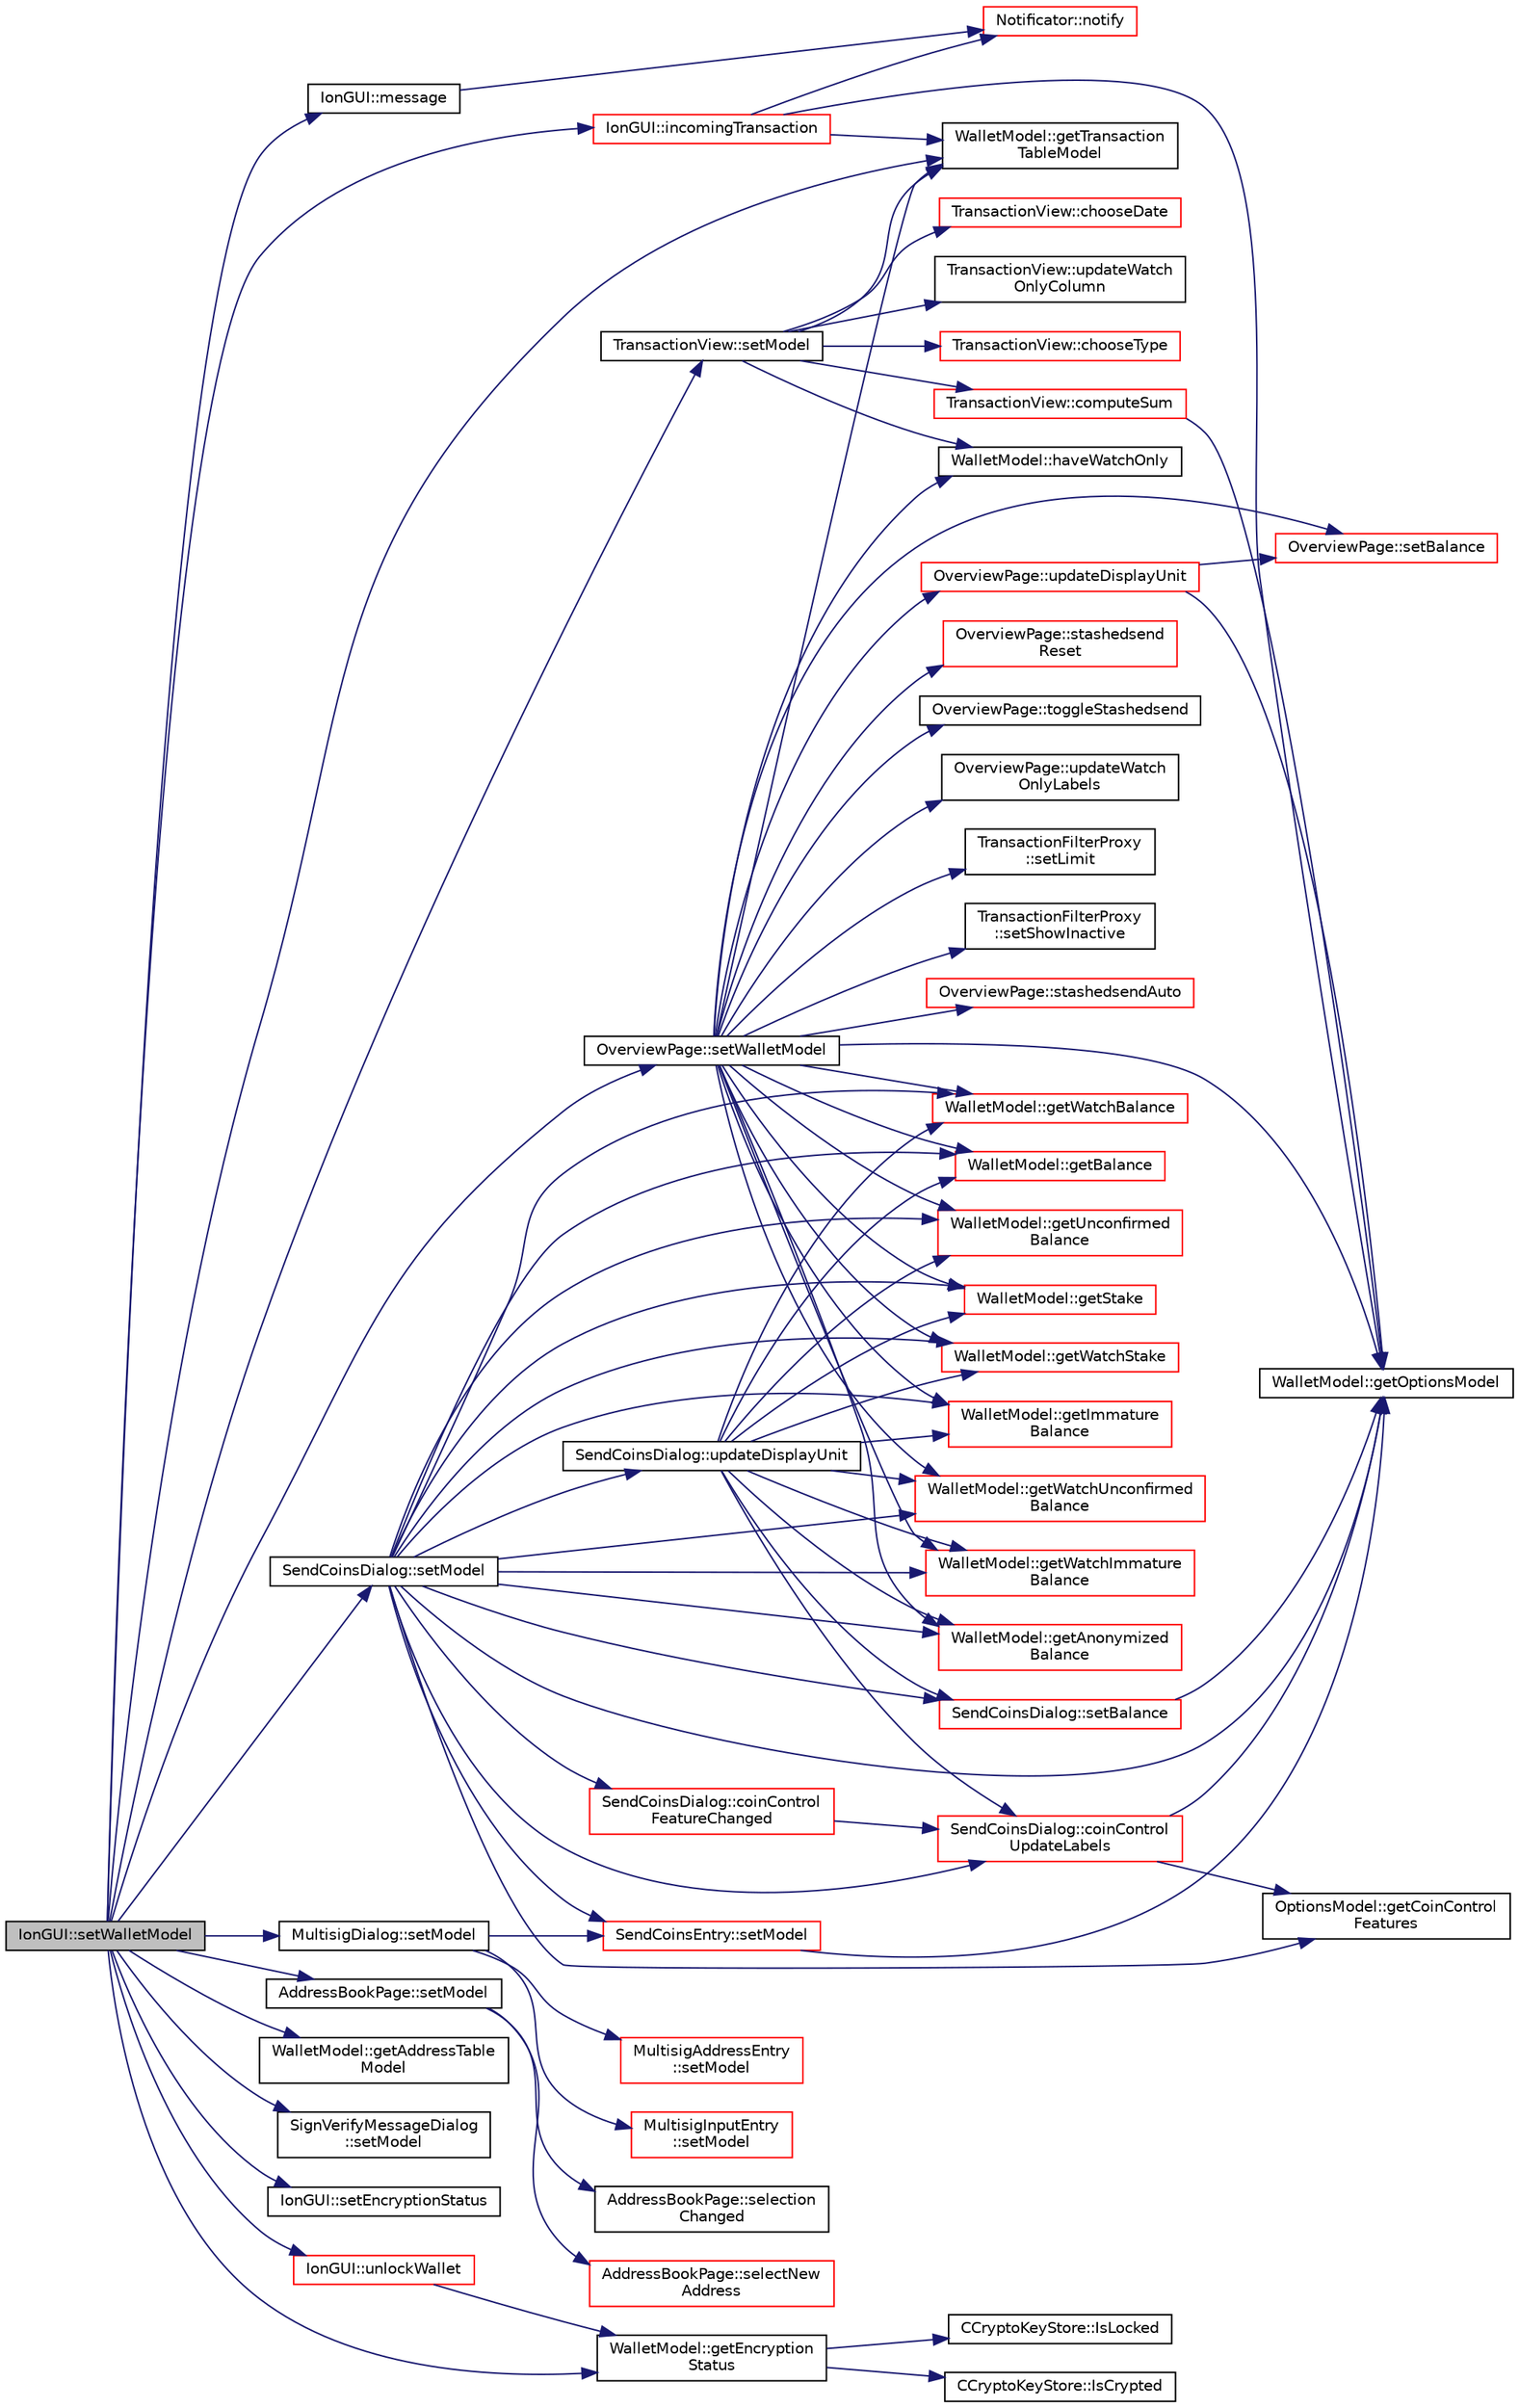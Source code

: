 digraph "IonGUI::setWalletModel"
{
  edge [fontname="Helvetica",fontsize="10",labelfontname="Helvetica",labelfontsize="10"];
  node [fontname="Helvetica",fontsize="10",shape=record];
  rankdir="LR";
  Node666 [label="IonGUI::setWalletModel",height=0.2,width=0.4,color="black", fillcolor="grey75", style="filled", fontcolor="black"];
  Node666 -> Node667 [color="midnightblue",fontsize="10",style="solid",fontname="Helvetica"];
  Node667 [label="IonGUI::message",height=0.2,width=0.4,color="black", fillcolor="white", style="filled",URL="$dc/d0b/class_ion_g_u_i.html#a2fa24a98cb6fff32ed71cd80f9a8b2aa",tooltip="Notify the user of an event from the core network or transaction handling code. "];
  Node667 -> Node668 [color="midnightblue",fontsize="10",style="solid",fontname="Helvetica"];
  Node668 [label="Notificator::notify",height=0.2,width=0.4,color="red", fillcolor="white", style="filled",URL="$da/d97/class_notificator.html#ae08e1e7e85ddc4690f307649021f7fdc",tooltip="Show notification message. "];
  Node666 -> Node673 [color="midnightblue",fontsize="10",style="solid",fontname="Helvetica"];
  Node673 [label="TransactionView::setModel",height=0.2,width=0.4,color="black", fillcolor="white", style="filled",URL="$d2/d2c/class_transaction_view.html#a4920c2cd57d72eb50248948fa160c83c"];
  Node673 -> Node674 [color="midnightblue",fontsize="10",style="solid",fontname="Helvetica"];
  Node674 [label="WalletModel::getTransaction\lTableModel",height=0.2,width=0.4,color="black", fillcolor="white", style="filled",URL="$d4/d27/class_wallet_model.html#afe9f7d149f1e8335033c69dab1dc277d"];
  Node673 -> Node675 [color="midnightblue",fontsize="10",style="solid",fontname="Helvetica"];
  Node675 [label="TransactionView::computeSum",height=0.2,width=0.4,color="red", fillcolor="white", style="filled",URL="$d2/d2c/class_transaction_view.html#abb2ea48a61bb12a0dda9d63952adc50e",tooltip="Compute sum of all selected transactions. "];
  Node675 -> Node676 [color="midnightblue",fontsize="10",style="solid",fontname="Helvetica"];
  Node676 [label="WalletModel::getOptionsModel",height=0.2,width=0.4,color="black", fillcolor="white", style="filled",URL="$d4/d27/class_wallet_model.html#a96d53e56b3f8f07537ea2523f7a7d300"];
  Node673 -> Node704 [color="midnightblue",fontsize="10",style="solid",fontname="Helvetica"];
  Node704 [label="TransactionView::updateWatch\lOnlyColumn",height=0.2,width=0.4,color="black", fillcolor="white", style="filled",URL="$d2/d2c/class_transaction_view.html#a4f0b28d3a8557d6f490f250bf74b7d5d"];
  Node673 -> Node705 [color="midnightblue",fontsize="10",style="solid",fontname="Helvetica"];
  Node705 [label="WalletModel::haveWatchOnly",height=0.2,width=0.4,color="black", fillcolor="white", style="filled",URL="$d4/d27/class_wallet_model.html#ab5e8e946e9ac3ddc9dc6a203e61968e2"];
  Node673 -> Node706 [color="midnightblue",fontsize="10",style="solid",fontname="Helvetica"];
  Node706 [label="TransactionView::chooseType",height=0.2,width=0.4,color="red", fillcolor="white", style="filled",URL="$d2/d2c/class_transaction_view.html#a590f0edc4ab4d59f88d7fc494e852f80"];
  Node673 -> Node708 [color="midnightblue",fontsize="10",style="solid",fontname="Helvetica"];
  Node708 [label="TransactionView::chooseDate",height=0.2,width=0.4,color="red", fillcolor="white", style="filled",URL="$d2/d2c/class_transaction_view.html#abd49a0777b14f7bf5a72a4d5901d033d"];
  Node666 -> Node711 [color="midnightblue",fontsize="10",style="solid",fontname="Helvetica"];
  Node711 [label="OverviewPage::setWalletModel",height=0.2,width=0.4,color="black", fillcolor="white", style="filled",URL="$d1/d91/class_overview_page.html#a2ed52a3a87e9c74fee38fa873c9bc71f"];
  Node711 -> Node676 [color="midnightblue",fontsize="10",style="solid",fontname="Helvetica"];
  Node711 -> Node674 [color="midnightblue",fontsize="10",style="solid",fontname="Helvetica"];
  Node711 -> Node712 [color="midnightblue",fontsize="10",style="solid",fontname="Helvetica"];
  Node712 [label="TransactionFilterProxy\l::setLimit",height=0.2,width=0.4,color="black", fillcolor="white", style="filled",URL="$d2/ddd/class_transaction_filter_proxy.html#a3ec04a38573eb59b8f246f54658d2702",tooltip="Set maximum number of rows returned, -1 if unlimited. "];
  Node711 -> Node713 [color="midnightblue",fontsize="10",style="solid",fontname="Helvetica"];
  Node713 [label="TransactionFilterProxy\l::setShowInactive",height=0.2,width=0.4,color="black", fillcolor="white", style="filled",URL="$d2/ddd/class_transaction_filter_proxy.html#aad1598cc4308eb08d8f617f08f62ece6",tooltip="Set whether to show conflicted transactions. "];
  Node711 -> Node714 [color="midnightblue",fontsize="10",style="solid",fontname="Helvetica"];
  Node714 [label="OverviewPage::setBalance",height=0.2,width=0.4,color="red", fillcolor="white", style="filled",URL="$d1/d91/class_overview_page.html#a070a269ea7c7aacf129e6325fcd8343a"];
  Node711 -> Node720 [color="midnightblue",fontsize="10",style="solid",fontname="Helvetica"];
  Node720 [label="WalletModel::getBalance",height=0.2,width=0.4,color="red", fillcolor="white", style="filled",URL="$d4/d27/class_wallet_model.html#a4d2cb225a19b89c64f4b5d81faf89beb"];
  Node711 -> Node728 [color="midnightblue",fontsize="10",style="solid",fontname="Helvetica"];
  Node728 [label="WalletModel::getStake",height=0.2,width=0.4,color="red", fillcolor="white", style="filled",URL="$d4/d27/class_wallet_model.html#a52610e28004228368104550b2e652872"];
  Node711 -> Node730 [color="midnightblue",fontsize="10",style="solid",fontname="Helvetica"];
  Node730 [label="WalletModel::getUnconfirmed\lBalance",height=0.2,width=0.4,color="red", fillcolor="white", style="filled",URL="$d4/d27/class_wallet_model.html#a5028f20a33e0d17942abeea537916736"];
  Node711 -> Node732 [color="midnightblue",fontsize="10",style="solid",fontname="Helvetica"];
  Node732 [label="WalletModel::getImmature\lBalance",height=0.2,width=0.4,color="red", fillcolor="white", style="filled",URL="$d4/d27/class_wallet_model.html#ac5dbbc28b2c8ecd2e00fb45c6a2cb6f8"];
  Node711 -> Node735 [color="midnightblue",fontsize="10",style="solid",fontname="Helvetica"];
  Node735 [label="WalletModel::getAnonymized\lBalance",height=0.2,width=0.4,color="red", fillcolor="white", style="filled",URL="$d4/d27/class_wallet_model.html#a3b4c7b849fca17bb1f8e315e23e68c7d"];
  Node711 -> Node741 [color="midnightblue",fontsize="10",style="solid",fontname="Helvetica"];
  Node741 [label="WalletModel::getWatchBalance",height=0.2,width=0.4,color="red", fillcolor="white", style="filled",URL="$d4/d27/class_wallet_model.html#a6d9050286d99bccb4a28a8d88f0ca5f8"];
  Node711 -> Node744 [color="midnightblue",fontsize="10",style="solid",fontname="Helvetica"];
  Node744 [label="WalletModel::getWatchStake",height=0.2,width=0.4,color="red", fillcolor="white", style="filled",URL="$d4/d27/class_wallet_model.html#a0ce2b0a7228e7c8f11e083d20ff005a3"];
  Node711 -> Node746 [color="midnightblue",fontsize="10",style="solid",fontname="Helvetica"];
  Node746 [label="WalletModel::getWatchUnconfirmed\lBalance",height=0.2,width=0.4,color="red", fillcolor="white", style="filled",URL="$d4/d27/class_wallet_model.html#a691b35afd9aff056e1398fd057691ff1"];
  Node711 -> Node748 [color="midnightblue",fontsize="10",style="solid",fontname="Helvetica"];
  Node748 [label="WalletModel::getWatchImmature\lBalance",height=0.2,width=0.4,color="red", fillcolor="white", style="filled",URL="$d4/d27/class_wallet_model.html#a9da743fbe881d4928eeafc48f50ef3d5"];
  Node711 -> Node751 [color="midnightblue",fontsize="10",style="solid",fontname="Helvetica"];
  Node751 [label="OverviewPage::updateDisplayUnit",height=0.2,width=0.4,color="red", fillcolor="white", style="filled",URL="$d1/d91/class_overview_page.html#a03f19b9afd9af4b72d9bba7b0c7cf900"];
  Node751 -> Node676 [color="midnightblue",fontsize="10",style="solid",fontname="Helvetica"];
  Node751 -> Node714 [color="midnightblue",fontsize="10",style="solid",fontname="Helvetica"];
  Node711 -> Node752 [color="midnightblue",fontsize="10",style="solid",fontname="Helvetica"];
  Node752 [label="OverviewPage::stashedsendAuto",height=0.2,width=0.4,color="red", fillcolor="white", style="filled",URL="$d1/d91/class_overview_page.html#abf60d7de5f283687a914b487dc44ca76"];
  Node711 -> Node757 [color="midnightblue",fontsize="10",style="solid",fontname="Helvetica"];
  Node757 [label="OverviewPage::stashedsend\lReset",height=0.2,width=0.4,color="red", fillcolor="white", style="filled",URL="$d1/d91/class_overview_page.html#a6b87c065c31ccd136f541edd3bb73134"];
  Node711 -> Node763 [color="midnightblue",fontsize="10",style="solid",fontname="Helvetica"];
  Node763 [label="OverviewPage::toggleStashedsend",height=0.2,width=0.4,color="black", fillcolor="white", style="filled",URL="$d1/d91/class_overview_page.html#acb7a4378759f4f28ff69511839eece57"];
  Node711 -> Node764 [color="midnightblue",fontsize="10",style="solid",fontname="Helvetica"];
  Node764 [label="OverviewPage::updateWatch\lOnlyLabels",height=0.2,width=0.4,color="black", fillcolor="white", style="filled",URL="$d1/d91/class_overview_page.html#a55febf9c3251e68a45d258a3e81625ef"];
  Node711 -> Node705 [color="midnightblue",fontsize="10",style="solid",fontname="Helvetica"];
  Node666 -> Node765 [color="midnightblue",fontsize="10",style="solid",fontname="Helvetica"];
  Node765 [label="AddressBookPage::setModel",height=0.2,width=0.4,color="black", fillcolor="white", style="filled",URL="$d3/d4a/class_address_book_page.html#a1282cda9cb0300ee04c472ec4c9949f3"];
  Node765 -> Node766 [color="midnightblue",fontsize="10",style="solid",fontname="Helvetica"];
  Node766 [label="AddressBookPage::selection\lChanged",height=0.2,width=0.4,color="black", fillcolor="white", style="filled",URL="$d3/d4a/class_address_book_page.html#a9df2b5984c8b4ab2c4b5eade1aab8f3e"];
  Node765 -> Node767 [color="midnightblue",fontsize="10",style="solid",fontname="Helvetica"];
  Node767 [label="AddressBookPage::selectNew\lAddress",height=0.2,width=0.4,color="red", fillcolor="white", style="filled",URL="$d3/d4a/class_address_book_page.html#a94958ad9ed9564af6480eb905fa91393",tooltip="New entry/entries were added to address table. "];
  Node666 -> Node772 [color="midnightblue",fontsize="10",style="solid",fontname="Helvetica"];
  Node772 [label="WalletModel::getAddressTable\lModel",height=0.2,width=0.4,color="black", fillcolor="white", style="filled",URL="$d4/d27/class_wallet_model.html#a89ed202e2dbc04aaa70d72872b95b351"];
  Node666 -> Node773 [color="midnightblue",fontsize="10",style="solid",fontname="Helvetica"];
  Node773 [label="SendCoinsDialog::setModel",height=0.2,width=0.4,color="black", fillcolor="white", style="filled",URL="$d6/de6/class_send_coins_dialog.html#a73a6c1b1850a334ee652ac167713a2aa"];
  Node773 -> Node676 [color="midnightblue",fontsize="10",style="solid",fontname="Helvetica"];
  Node773 -> Node774 [color="midnightblue",fontsize="10",style="solid",fontname="Helvetica"];
  Node774 [label="SendCoinsEntry::setModel",height=0.2,width=0.4,color="red", fillcolor="white", style="filled",URL="$d0/dbc/class_send_coins_entry.html#a831f8f9a63acd77b7d66d5393e12310b"];
  Node774 -> Node676 [color="midnightblue",fontsize="10",style="solid",fontname="Helvetica"];
  Node773 -> Node777 [color="midnightblue",fontsize="10",style="solid",fontname="Helvetica"];
  Node777 [label="SendCoinsDialog::setBalance",height=0.2,width=0.4,color="red", fillcolor="white", style="filled",URL="$d6/de6/class_send_coins_dialog.html#a7f02f2589cb65b508ccb3b02aad06979"];
  Node777 -> Node676 [color="midnightblue",fontsize="10",style="solid",fontname="Helvetica"];
  Node773 -> Node720 [color="midnightblue",fontsize="10",style="solid",fontname="Helvetica"];
  Node773 -> Node728 [color="midnightblue",fontsize="10",style="solid",fontname="Helvetica"];
  Node773 -> Node730 [color="midnightblue",fontsize="10",style="solid",fontname="Helvetica"];
  Node773 -> Node732 [color="midnightblue",fontsize="10",style="solid",fontname="Helvetica"];
  Node773 -> Node735 [color="midnightblue",fontsize="10",style="solid",fontname="Helvetica"];
  Node773 -> Node741 [color="midnightblue",fontsize="10",style="solid",fontname="Helvetica"];
  Node773 -> Node744 [color="midnightblue",fontsize="10",style="solid",fontname="Helvetica"];
  Node773 -> Node746 [color="midnightblue",fontsize="10",style="solid",fontname="Helvetica"];
  Node773 -> Node748 [color="midnightblue",fontsize="10",style="solid",fontname="Helvetica"];
  Node773 -> Node778 [color="midnightblue",fontsize="10",style="solid",fontname="Helvetica"];
  Node778 [label="SendCoinsDialog::updateDisplayUnit",height=0.2,width=0.4,color="black", fillcolor="white", style="filled",URL="$d6/de6/class_send_coins_dialog.html#a74815ad8502b126200b6fd2e59e9f042"];
  Node778 -> Node777 [color="midnightblue",fontsize="10",style="solid",fontname="Helvetica"];
  Node778 -> Node720 [color="midnightblue",fontsize="10",style="solid",fontname="Helvetica"];
  Node778 -> Node728 [color="midnightblue",fontsize="10",style="solid",fontname="Helvetica"];
  Node778 -> Node730 [color="midnightblue",fontsize="10",style="solid",fontname="Helvetica"];
  Node778 -> Node732 [color="midnightblue",fontsize="10",style="solid",fontname="Helvetica"];
  Node778 -> Node735 [color="midnightblue",fontsize="10",style="solid",fontname="Helvetica"];
  Node778 -> Node741 [color="midnightblue",fontsize="10",style="solid",fontname="Helvetica"];
  Node778 -> Node744 [color="midnightblue",fontsize="10",style="solid",fontname="Helvetica"];
  Node778 -> Node746 [color="midnightblue",fontsize="10",style="solid",fontname="Helvetica"];
  Node778 -> Node748 [color="midnightblue",fontsize="10",style="solid",fontname="Helvetica"];
  Node778 -> Node779 [color="midnightblue",fontsize="10",style="solid",fontname="Helvetica"];
  Node779 [label="SendCoinsDialog::coinControl\lUpdateLabels",height=0.2,width=0.4,color="red", fillcolor="white", style="filled",URL="$d6/de6/class_send_coins_dialog.html#ae4f429aabcaf309aa314b90049be2a74"];
  Node779 -> Node676 [color="midnightblue",fontsize="10",style="solid",fontname="Helvetica"];
  Node779 -> Node780 [color="midnightblue",fontsize="10",style="solid",fontname="Helvetica"];
  Node780 [label="OptionsModel::getCoinControl\lFeatures",height=0.2,width=0.4,color="black", fillcolor="white", style="filled",URL="$da/d1f/class_options_model.html#ace6c871068f613aee277e37bfdc988c0"];
  Node773 -> Node779 [color="midnightblue",fontsize="10",style="solid",fontname="Helvetica"];
  Node773 -> Node787 [color="midnightblue",fontsize="10",style="solid",fontname="Helvetica"];
  Node787 [label="SendCoinsDialog::coinControl\lFeatureChanged",height=0.2,width=0.4,color="red", fillcolor="white", style="filled",URL="$d6/de6/class_send_coins_dialog.html#af13ddd00abec4f060632d887b5e838a3"];
  Node787 -> Node779 [color="midnightblue",fontsize="10",style="solid",fontname="Helvetica"];
  Node773 -> Node780 [color="midnightblue",fontsize="10",style="solid",fontname="Helvetica"];
  Node666 -> Node789 [color="midnightblue",fontsize="10",style="solid",fontname="Helvetica"];
  Node789 [label="SignVerifyMessageDialog\l::setModel",height=0.2,width=0.4,color="black", fillcolor="white", style="filled",URL="$d1/d26/class_sign_verify_message_dialog.html#ad1479ca27c2fd7d6fd1160c41660ea84"];
  Node666 -> Node790 [color="midnightblue",fontsize="10",style="solid",fontname="Helvetica"];
  Node790 [label="MultisigDialog::setModel",height=0.2,width=0.4,color="black", fillcolor="white", style="filled",URL="$d4/df4/class_multisig_dialog.html#ae2709a2ffd629acafa4c90811402c64a"];
  Node790 -> Node791 [color="midnightblue",fontsize="10",style="solid",fontname="Helvetica"];
  Node791 [label="MultisigAddressEntry\l::setModel",height=0.2,width=0.4,color="red", fillcolor="white", style="filled",URL="$da/d39/class_multisig_address_entry.html#ab1d0ae8a8d3f9d1678ae621f9ccbeb6c"];
  Node790 -> Node793 [color="midnightblue",fontsize="10",style="solid",fontname="Helvetica"];
  Node793 [label="MultisigInputEntry\l::setModel",height=0.2,width=0.4,color="red", fillcolor="white", style="filled",URL="$d9/d3d/class_multisig_input_entry.html#a2a75533b3c1f80ccde79ea5c31d806a8"];
  Node790 -> Node774 [color="midnightblue",fontsize="10",style="solid",fontname="Helvetica"];
  Node666 -> Node795 [color="midnightblue",fontsize="10",style="solid",fontname="Helvetica"];
  Node795 [label="IonGUI::setEncryptionStatus",height=0.2,width=0.4,color="black", fillcolor="white", style="filled",URL="$dc/d0b/class_ion_g_u_i.html#ae325ac0b1a5ee04b3b7678ba6ffd9360",tooltip="Set the encryption status as shown in the UI. "];
  Node666 -> Node796 [color="midnightblue",fontsize="10",style="solid",fontname="Helvetica"];
  Node796 [label="WalletModel::getEncryption\lStatus",height=0.2,width=0.4,color="black", fillcolor="white", style="filled",URL="$d4/d27/class_wallet_model.html#aa89632d2019414f2ab85674cd4d01398"];
  Node796 -> Node797 [color="midnightblue",fontsize="10",style="solid",fontname="Helvetica"];
  Node797 [label="CCryptoKeyStore::IsCrypted",height=0.2,width=0.4,color="black", fillcolor="white", style="filled",URL="$db/dad/class_c_crypto_key_store.html#acc8fed44366c98fb481333ca6e867088"];
  Node796 -> Node755 [color="midnightblue",fontsize="10",style="solid",fontname="Helvetica"];
  Node755 [label="CCryptoKeyStore::IsLocked",height=0.2,width=0.4,color="black", fillcolor="white", style="filled",URL="$db/dad/class_c_crypto_key_store.html#a52919fa284a3aa10f1b4bd6018b6dbee"];
  Node666 -> Node674 [color="midnightblue",fontsize="10",style="solid",fontname="Helvetica"];
  Node666 -> Node798 [color="midnightblue",fontsize="10",style="solid",fontname="Helvetica"];
  Node798 [label="IonGUI::incomingTransaction",height=0.2,width=0.4,color="red", fillcolor="white", style="filled",URL="$dc/d0b/class_ion_g_u_i.html#acdb78c5d98fb4528bd0e9f5b9c5ad048",tooltip="Show incoming transaction notification for new transactions. "];
  Node798 -> Node674 [color="midnightblue",fontsize="10",style="solid",fontname="Helvetica"];
  Node798 -> Node668 [color="midnightblue",fontsize="10",style="solid",fontname="Helvetica"];
  Node798 -> Node676 [color="midnightblue",fontsize="10",style="solid",fontname="Helvetica"];
  Node666 -> Node822 [color="midnightblue",fontsize="10",style="solid",fontname="Helvetica"];
  Node822 [label="IonGUI::unlockWallet",height=0.2,width=0.4,color="red", fillcolor="white", style="filled",URL="$dc/d0b/class_ion_g_u_i.html#a89d89883fff15f835ff2b7a550a10ac2",tooltip="Ask for passphrase to unlock wallet temporarily. "];
  Node822 -> Node796 [color="midnightblue",fontsize="10",style="solid",fontname="Helvetica"];
}
